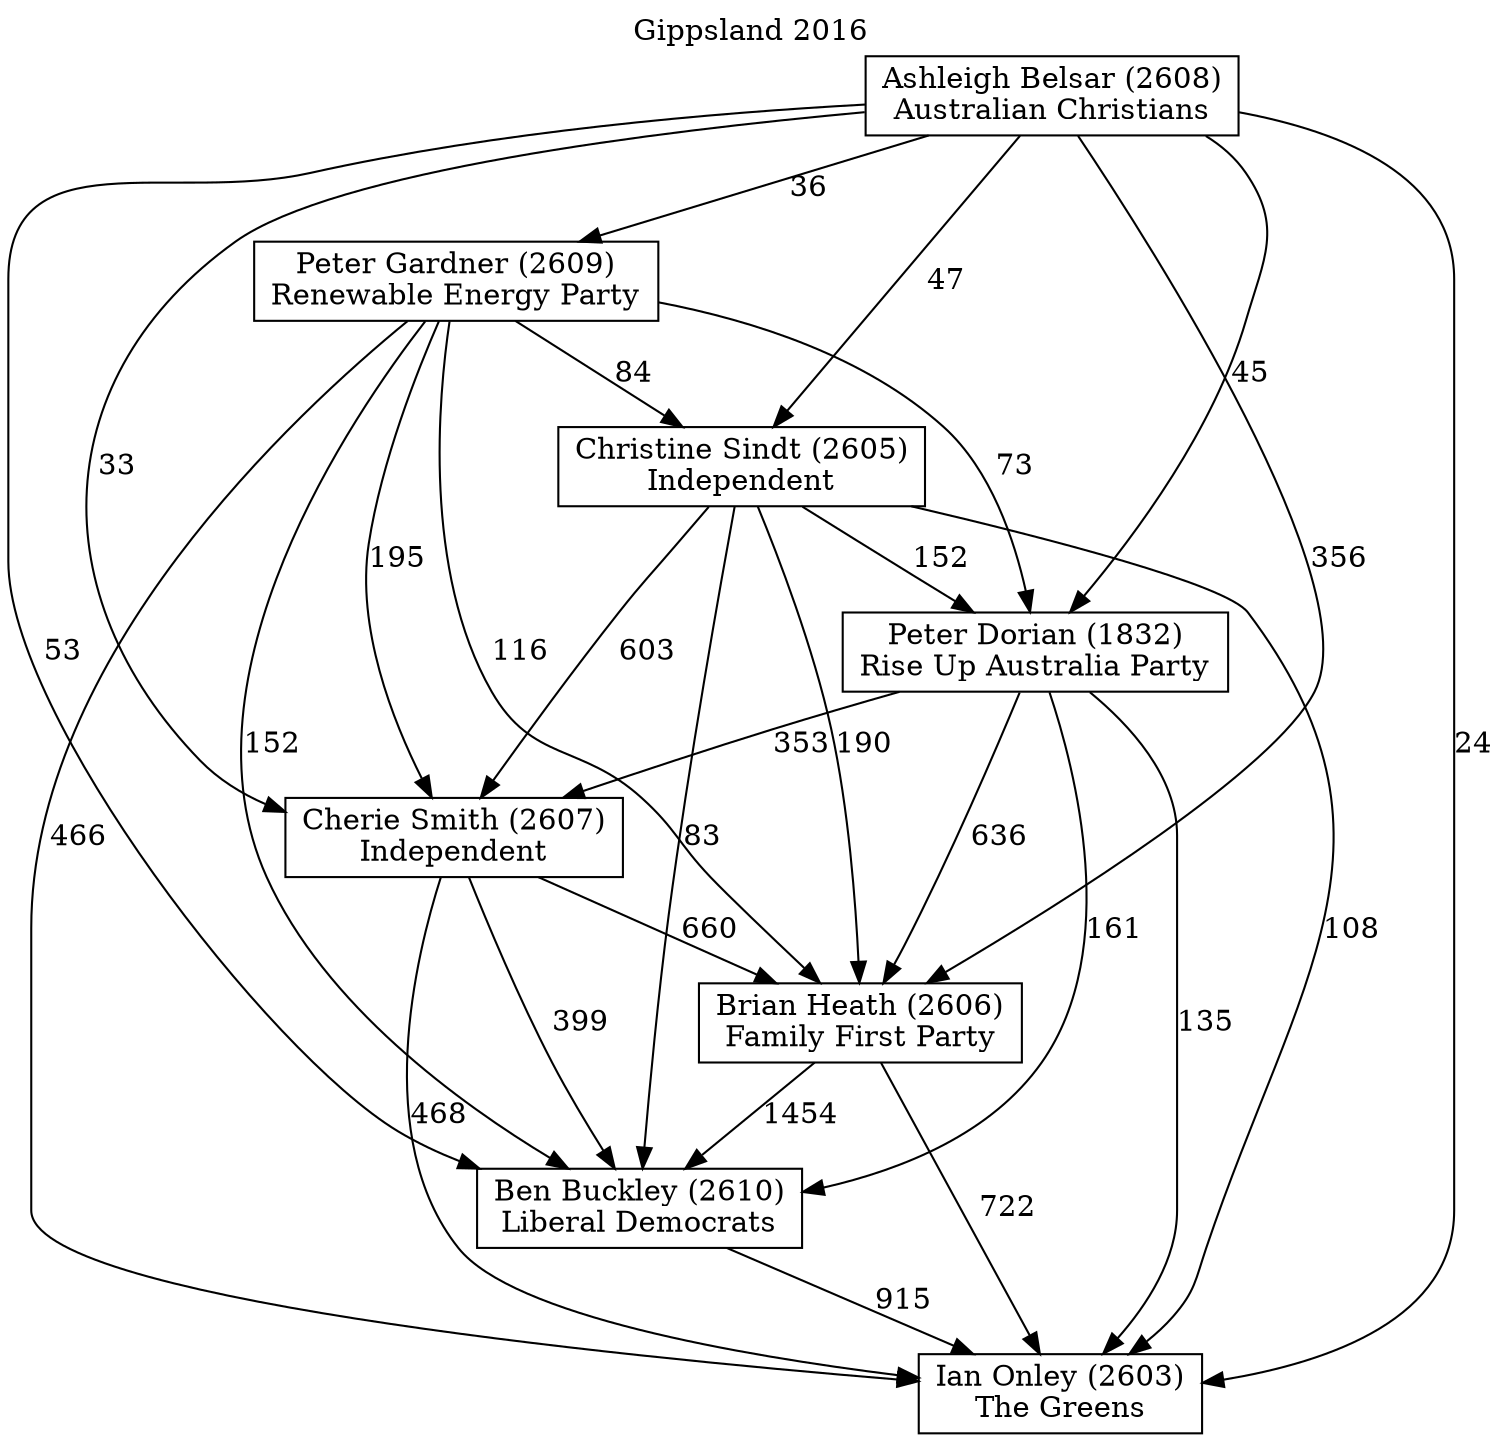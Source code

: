 // House preference flow
digraph "Ian Onley (2603)_Gippsland_2016" {
	graph [label="Gippsland 2016" labelloc=t mclimit=10]
	node [shape=box]
	"Peter Dorian (1832)" [label="Peter Dorian (1832)
Rise Up Australia Party"]
	"Ben Buckley (2610)" [label="Ben Buckley (2610)
Liberal Democrats"]
	"Brian Heath (2606)" [label="Brian Heath (2606)
Family First Party"]
	"Christine Sindt (2605)" [label="Christine Sindt (2605)
Independent"]
	"Ashleigh Belsar (2608)" [label="Ashleigh Belsar (2608)
Australian Christians"]
	"Ian Onley (2603)" [label="Ian Onley (2603)
The Greens"]
	"Peter Gardner (2609)" [label="Peter Gardner (2609)
Renewable Energy Party"]
	"Cherie Smith (2607)" [label="Cherie Smith (2607)
Independent"]
	"Ashleigh Belsar (2608)" -> "Cherie Smith (2607)" [label=33]
	"Cherie Smith (2607)" -> "Ben Buckley (2610)" [label=399]
	"Cherie Smith (2607)" -> "Brian Heath (2606)" [label=660]
	"Christine Sindt (2605)" -> "Brian Heath (2606)" [label=190]
	"Peter Gardner (2609)" -> "Ian Onley (2603)" [label=466]
	"Ashleigh Belsar (2608)" -> "Peter Dorian (1832)" [label=45]
	"Ashleigh Belsar (2608)" -> "Christine Sindt (2605)" [label=47]
	"Ben Buckley (2610)" -> "Ian Onley (2603)" [label=915]
	"Peter Gardner (2609)" -> "Cherie Smith (2607)" [label=195]
	"Peter Gardner (2609)" -> "Brian Heath (2606)" [label=116]
	"Peter Dorian (1832)" -> "Cherie Smith (2607)" [label=353]
	"Christine Sindt (2605)" -> "Ben Buckley (2610)" [label=83]
	"Brian Heath (2606)" -> "Ben Buckley (2610)" [label=1454]
	"Peter Dorian (1832)" -> "Ian Onley (2603)" [label=135]
	"Christine Sindt (2605)" -> "Peter Dorian (1832)" [label=152]
	"Ashleigh Belsar (2608)" -> "Ian Onley (2603)" [label=24]
	"Ashleigh Belsar (2608)" -> "Peter Gardner (2609)" [label=36]
	"Peter Gardner (2609)" -> "Christine Sindt (2605)" [label=84]
	"Ashleigh Belsar (2608)" -> "Brian Heath (2606)" [label=356]
	"Ashleigh Belsar (2608)" -> "Ben Buckley (2610)" [label=53]
	"Peter Gardner (2609)" -> "Peter Dorian (1832)" [label=73]
	"Peter Dorian (1832)" -> "Ben Buckley (2610)" [label=161]
	"Peter Dorian (1832)" -> "Brian Heath (2606)" [label=636]
	"Brian Heath (2606)" -> "Ian Onley (2603)" [label=722]
	"Cherie Smith (2607)" -> "Ian Onley (2603)" [label=468]
	"Peter Gardner (2609)" -> "Ben Buckley (2610)" [label=152]
	"Christine Sindt (2605)" -> "Ian Onley (2603)" [label=108]
	"Christine Sindt (2605)" -> "Cherie Smith (2607)" [label=603]
}
